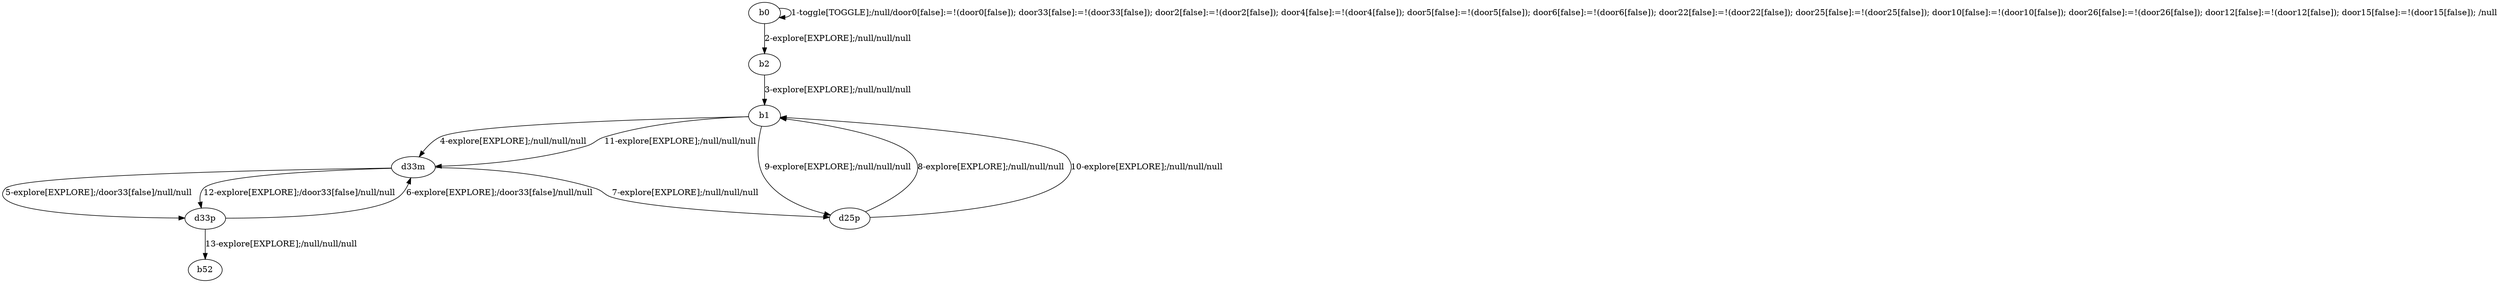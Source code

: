 # Total number of goals covered by this test: 1
# d33p --> d33m

digraph g {
"b0" -> "b0" [label = "1-toggle[TOGGLE];/null/door0[false]:=!(door0[false]); door33[false]:=!(door33[false]); door2[false]:=!(door2[false]); door4[false]:=!(door4[false]); door5[false]:=!(door5[false]); door6[false]:=!(door6[false]); door22[false]:=!(door22[false]); door25[false]:=!(door25[false]); door10[false]:=!(door10[false]); door26[false]:=!(door26[false]); door12[false]:=!(door12[false]); door15[false]:=!(door15[false]); /null"];
"b0" -> "b2" [label = "2-explore[EXPLORE];/null/null/null"];
"b2" -> "b1" [label = "3-explore[EXPLORE];/null/null/null"];
"b1" -> "d33m" [label = "4-explore[EXPLORE];/null/null/null"];
"d33m" -> "d33p" [label = "5-explore[EXPLORE];/door33[false]/null/null"];
"d33p" -> "d33m" [label = "6-explore[EXPLORE];/door33[false]/null/null"];
"d33m" -> "d25p" [label = "7-explore[EXPLORE];/null/null/null"];
"d25p" -> "b1" [label = "8-explore[EXPLORE];/null/null/null"];
"b1" -> "d25p" [label = "9-explore[EXPLORE];/null/null/null"];
"d25p" -> "b1" [label = "10-explore[EXPLORE];/null/null/null"];
"b1" -> "d33m" [label = "11-explore[EXPLORE];/null/null/null"];
"d33m" -> "d33p" [label = "12-explore[EXPLORE];/door33[false]/null/null"];
"d33p" -> "b52" [label = "13-explore[EXPLORE];/null/null/null"];
}